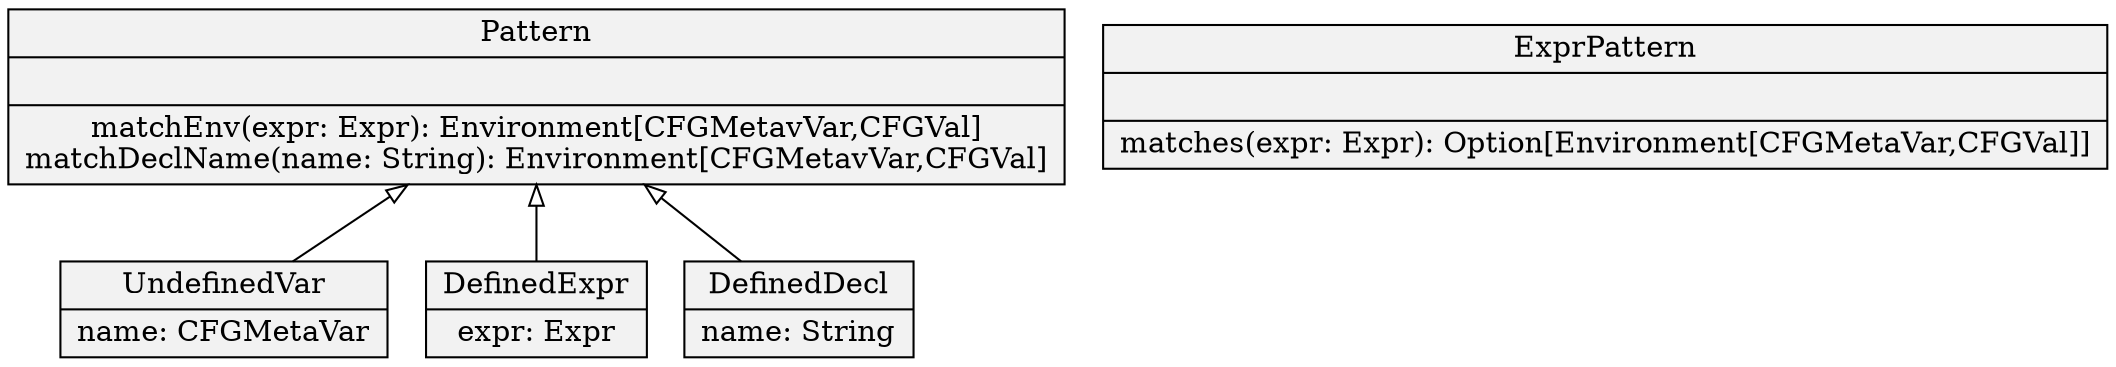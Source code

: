 digraph hierarchy {
	node[shape=record,style=filled,fillcolor=gray95]
	edge[dir=back, arrowtail=empty]

    // nodes
    Pattern [label="{Pattern||matchEnv(expr: Expr): Environment[CFGMetavVar,CFGVal]\nmatchDeclName(name: String): Environment[CFGMetavVar,CFGVal]}"]  
	UndefVar [label="{UndefinedVar|name: CFGMetaVar}"]
	DefExpr [label="{DefinedExpr|expr: Expr}"]
	DefDecl [label="{DefinedDecl|name: String}"]
	ExprPatttern [label="{ExprPattern||matches(expr: Expr): Option[Environment[CFGMetaVar,CFGVal]]}"]

	// links
	Pattern -> UndefVar 
	Pattern -> DefExpr
	Pattern -> DefDecl
		
    
}